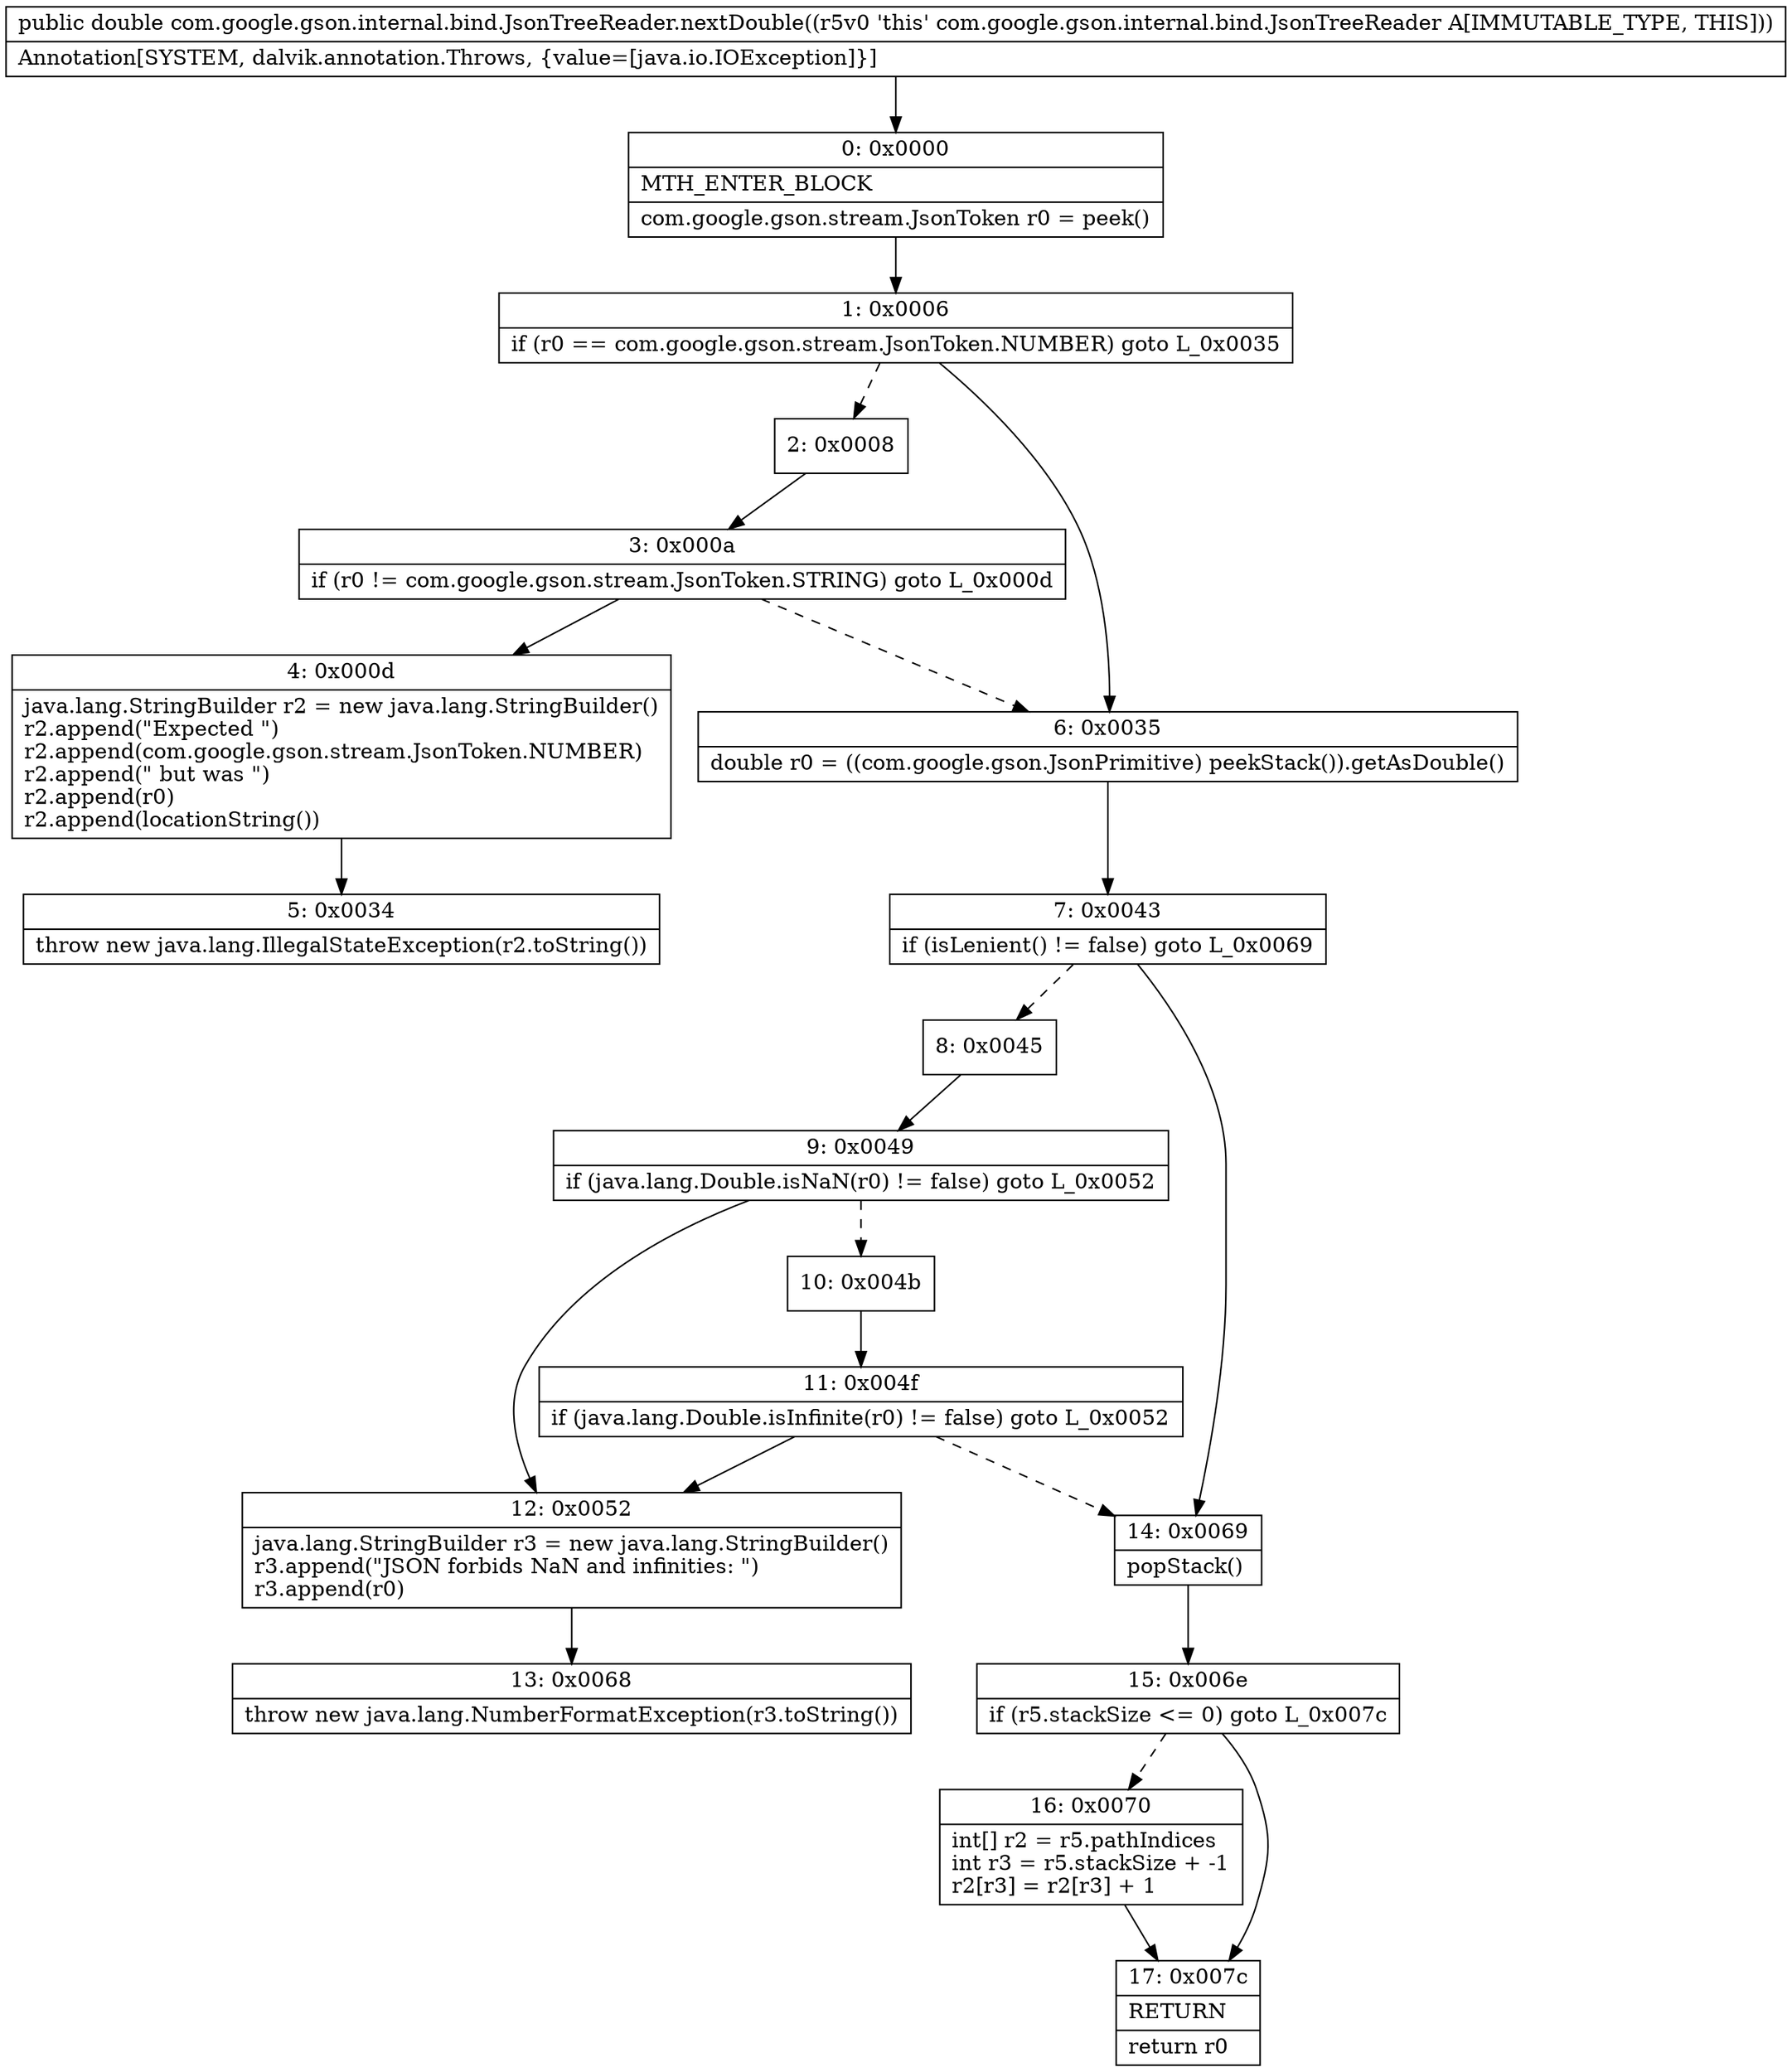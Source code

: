 digraph "CFG forcom.google.gson.internal.bind.JsonTreeReader.nextDouble()D" {
Node_0 [shape=record,label="{0\:\ 0x0000|MTH_ENTER_BLOCK\l|com.google.gson.stream.JsonToken r0 = peek()\l}"];
Node_1 [shape=record,label="{1\:\ 0x0006|if (r0 == com.google.gson.stream.JsonToken.NUMBER) goto L_0x0035\l}"];
Node_2 [shape=record,label="{2\:\ 0x0008}"];
Node_3 [shape=record,label="{3\:\ 0x000a|if (r0 != com.google.gson.stream.JsonToken.STRING) goto L_0x000d\l}"];
Node_4 [shape=record,label="{4\:\ 0x000d|java.lang.StringBuilder r2 = new java.lang.StringBuilder()\lr2.append(\"Expected \")\lr2.append(com.google.gson.stream.JsonToken.NUMBER)\lr2.append(\" but was \")\lr2.append(r0)\lr2.append(locationString())\l}"];
Node_5 [shape=record,label="{5\:\ 0x0034|throw new java.lang.IllegalStateException(r2.toString())\l}"];
Node_6 [shape=record,label="{6\:\ 0x0035|double r0 = ((com.google.gson.JsonPrimitive) peekStack()).getAsDouble()\l}"];
Node_7 [shape=record,label="{7\:\ 0x0043|if (isLenient() != false) goto L_0x0069\l}"];
Node_8 [shape=record,label="{8\:\ 0x0045}"];
Node_9 [shape=record,label="{9\:\ 0x0049|if (java.lang.Double.isNaN(r0) != false) goto L_0x0052\l}"];
Node_10 [shape=record,label="{10\:\ 0x004b}"];
Node_11 [shape=record,label="{11\:\ 0x004f|if (java.lang.Double.isInfinite(r0) != false) goto L_0x0052\l}"];
Node_12 [shape=record,label="{12\:\ 0x0052|java.lang.StringBuilder r3 = new java.lang.StringBuilder()\lr3.append(\"JSON forbids NaN and infinities: \")\lr3.append(r0)\l}"];
Node_13 [shape=record,label="{13\:\ 0x0068|throw new java.lang.NumberFormatException(r3.toString())\l}"];
Node_14 [shape=record,label="{14\:\ 0x0069|popStack()\l}"];
Node_15 [shape=record,label="{15\:\ 0x006e|if (r5.stackSize \<= 0) goto L_0x007c\l}"];
Node_16 [shape=record,label="{16\:\ 0x0070|int[] r2 = r5.pathIndices\lint r3 = r5.stackSize + \-1\lr2[r3] = r2[r3] + 1\l}"];
Node_17 [shape=record,label="{17\:\ 0x007c|RETURN\l|return r0\l}"];
MethodNode[shape=record,label="{public double com.google.gson.internal.bind.JsonTreeReader.nextDouble((r5v0 'this' com.google.gson.internal.bind.JsonTreeReader A[IMMUTABLE_TYPE, THIS]))  | Annotation[SYSTEM, dalvik.annotation.Throws, \{value=[java.io.IOException]\}]\l}"];
MethodNode -> Node_0;
Node_0 -> Node_1;
Node_1 -> Node_2[style=dashed];
Node_1 -> Node_6;
Node_2 -> Node_3;
Node_3 -> Node_4;
Node_3 -> Node_6[style=dashed];
Node_4 -> Node_5;
Node_6 -> Node_7;
Node_7 -> Node_8[style=dashed];
Node_7 -> Node_14;
Node_8 -> Node_9;
Node_9 -> Node_10[style=dashed];
Node_9 -> Node_12;
Node_10 -> Node_11;
Node_11 -> Node_12;
Node_11 -> Node_14[style=dashed];
Node_12 -> Node_13;
Node_14 -> Node_15;
Node_15 -> Node_16[style=dashed];
Node_15 -> Node_17;
Node_16 -> Node_17;
}

